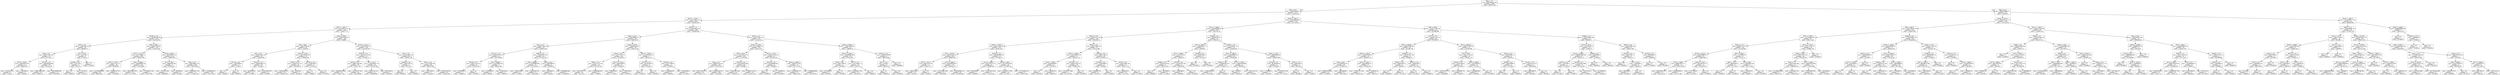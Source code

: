 digraph Tree {
node [shape=box] ;
0 [label="X[4] <= 7.5\nmse = 6306788585.349\nsamples = 1460\nvalue = 180921.196"] ;
1 [label="X[4] <= 6.5\nmse = 2426928665.05\nsamples = 1231\nvalue = 157832.433"] ;
0 -> 1 [labeldistance=2.5, labelangle=45, headlabel="True"] ;
2 [label="X[16] <= 1378.5\nmse = 1411538921.037\nsamples = 912\nvalue = 140383.976"] ;
1 -> 2 ;
3 [label="X[12] <= 1007.5\nmse = 837746927.031\nsamples = 564\nvalue = 124907.778"] ;
2 -> 3 ;
4 [label="X[226] <= 0.5\nmse = 641983560.06\nsamples = 376\nvalue = 113919.918"] ;
3 -> 4 ;
5 [label="X[37] <= 0.5\nmse = 573823485.316\nsamples = 56\nvalue = 84009.071"] ;
4 -> 5 ;
6 [label="X[4] <= 3.5\nmse = 462971929.148\nsamples = 52\nvalue = 87275.077"] ;
5 -> 6 ;
7 [label="X[13] <= 924.0\nmse = 335819053.254\nsamples = 13\nvalue = 69469.231"] ;
6 -> 7 ;
8 [label="mse = 131824375.0\nsamples = 8\nvalue = 57025.0"] ;
7 -> 8 ;
9 [label="mse = 17997600.0\nsamples = 5\nvalue = 89380.0"] ;
7 -> 9 ;
10 [label="X[273] <= 0.5\nmse = 364445928.999\nsamples = 39\nvalue = 93210.359"] ;
6 -> 10 ;
11 [label="mse = 248812460.938\nsamples = 24\nvalue = 100831.25"] ;
10 -> 11 ;
12 [label="mse = 307855080.996\nsamples = 15\nvalue = 81016.933"] ;
10 -> 12 ;
13 [label="X[2] <= 63.0\nmse = 73537591.5\nsamples = 4\nvalue = 41551.0"] ;
5 -> 13 ;
14 [label="X[299] <= 0.5\nmse = 5351738.0\nsamples = 3\nvalue = 36737.0"] ;
13 -> 14 ;
15 [label="mse = 0.0\nsamples = 1\nvalue = 40000.0"] ;
14 -> 15 ;
16 [label="mse = 42230.25\nsamples = 2\nvalue = 35105.5"] ;
14 -> 16 ;
17 [label="mse = 0.0\nsamples = 1\nvalue = 55993.0"] ;
13 -> 17 ;
18 [label="X[9] <= 369.5\nmse = 469947374.685\nsamples = 320\nvalue = 119154.316"] ;
4 -> 18 ;
19 [label="X[27] <= 227.0\nmse = 415724968.13\nsamples = 164\nvalue = 109902.061"] ;
18 -> 19 ;
20 [label="X[16] <= 1324.5\nmse = 418221111.111\nsamples = 36\nvalue = 95566.667"] ;
19 -> 20 ;
21 [label="mse = 251193388.889\nsamples = 30\nvalue = 89916.667"] ;
20 -> 21 ;
22 [label="mse = 295684722.222\nsamples = 6\nvalue = 123816.667"] ;
20 -> 22 ;
23 [label="X[6] <= 1989.5\nmse = 340969409.785\nsamples = 128\nvalue = 113933.891"] ;
19 -> 23 ;
24 [label="mse = 289470691.814\nsamples = 125\nvalue = 112778.44"] ;
23 -> 24 ;
25 [label="mse = 113298397.556\nsamples = 3\nvalue = 162077.667"] ;
23 -> 25 ;
26 [label="X[13] <= 645.0\nmse = 342346979.735\nsamples = 156\nvalue = 128881.045"] ;
18 -> 26 ;
27 [label="X[11] <= 86.5\nmse = 18648163.265\nsamples = 7\nvalue = 86342.857"] ;
26 -> 27 ;
28 [label="mse = 1555555.556\nsamples = 3\nvalue = 90666.667"] ;
27 -> 28 ;
29 [label="mse = 6930000.0\nsamples = 4\nvalue = 83100.0"] ;
27 -> 29 ;
30 [label="X[4] <= 4.5\nmse = 268550605.162\nsamples = 149\nvalue = 130879.483"] ;
26 -> 30 ;
31 [label="mse = 236694501.134\nsamples = 21\nvalue = 113245.238"] ;
30 -> 31 ;
32 [label="mse = 214388905.49\nsamples = 128\nvalue = 133772.602"] ;
30 -> 32 ;
33 [label="X[6] <= 1958.5\nmse = 504875149.154\nsamples = 188\nvalue = 146883.5"] ;
3 -> 33 ;
34 [label="X[2] <= 68.5\nmse = 382140219.44\nsamples = 50\nvalue = 131856.6"] ;
33 -> 34 ;
35 [label="X[5] <= 4.5\nmse = 422186794.136\nsamples = 18\nvalue = 116404.444"] ;
34 -> 35 ;
36 [label="X[175] <= 0.5\nmse = 156250000.0\nsamples = 2\nvalue = 72500.0"] ;
35 -> 36 ;
37 [label="mse = 0.0\nsamples = 1\nvalue = 85000.0"] ;
36 -> 37 ;
38 [label="mse = 0.0\nsamples = 1\nvalue = 60000.0"] ;
36 -> 38 ;
39 [label="X[251] <= 0.5\nmse = 184360109.375\nsamples = 16\nvalue = 121892.5"] ;
35 -> 39 ;
40 [label="mse = 48288736.0\nsamples = 10\nvalue = 113548.0"] ;
39 -> 40 ;
41 [label="mse = 101676041.667\nsamples = 6\nvalue = 135800.0"] ;
39 -> 41 ;
42 [label="X[14] <= 110.0\nmse = 149758356.934\nsamples = 32\nvalue = 140548.438"] ;
34 -> 42 ;
43 [label="X[287] <= 0.5\nmse = 104545747.222\nsamples = 30\nvalue = 142368.333"] ;
42 -> 43 ;
44 [label="mse = 76303300.383\nsamples = 28\nvalue = 140826.786"] ;
43 -> 44 ;
45 [label="mse = 902500.0\nsamples = 2\nvalue = 163950.0"] ;
43 -> 45 ;
46 [label="X[142] <= 0.5\nmse = 33062500.0\nsamples = 2\nvalue = 113250.0"] ;
42 -> 46 ;
47 [label="mse = 0.0\nsamples = 1\nvalue = 119000.0"] ;
46 -> 47 ;
48 [label="mse = 0.0\nsamples = 1\nvalue = 107500.0"] ;
46 -> 48 ;
49 [label="X[16] <= 1151.0\nmse = 437887038.101\nsamples = 138\nvalue = 152328.029"] ;
33 -> 49 ;
50 [label="X[202] <= 0.5\nmse = 261355273.438\nsamples = 72\nvalue = 142543.75"] ;
49 -> 50 ;
51 [label="X[251] <= 0.5\nmse = 229657245.095\nsamples = 58\nvalue = 139111.207"] ;
50 -> 51 ;
52 [label="mse = 284649234.694\nsamples = 14\nvalue = 126107.143"] ;
51 -> 52 ;
53 [label="mse = 141233237.345\nsamples = 44\nvalue = 143248.864"] ;
51 -> 53 ;
54 [label="X[1] <= 87.5\nmse = 141639438.776\nsamples = 14\nvalue = 156764.286"] ;
50 -> 54 ;
55 [label="mse = 80622222.222\nsamples = 12\nvalue = 160066.667"] ;
54 -> 55 ;
56 [label="mse = 49702500.0\nsamples = 2\nvalue = 136950.0"] ;
54 -> 56 ;
57 [label="X[5] <= 4.5\nmse = 412102981.258\nsamples = 66\nvalue = 163001.788"] ;
49 -> 57 ;
58 [label="X[109] <= 0.5\nmse = 26827220.25\nsamples = 2\nvalue = 103779.5"] ;
57 -> 58 ;
59 [label="mse = 0.0\nsamples = 1\nvalue = 98600.0"] ;
58 -> 59 ;
60 [label="mse = 0.0\nsamples = 1\nvalue = 108959.0"] ;
58 -> 60 ;
61 [label="X[23] <= 4.5\nmse = 311115290.594\nsamples = 64\nvalue = 164852.484"] ;
57 -> 61 ;
62 [label="mse = 178222500.0\nsamples = 2\nvalue = 221650.0"] ;
61 -> 62 ;
63 [label="mse = 207982124.632\nsamples = 62\nvalue = 163020.306"] ;
61 -> 63 ;
64 [label="X[26] <= 1.5\nmse = 1324189529.34\nsamples = 348\nvalue = 165466.089"] ;
2 -> 64 ;
65 [label="X[9] <= 142.5\nmse = 865288483.417\nsamples = 101\nvalue = 140816.297"] ;
64 -> 65 ;
66 [label="X[5] <= 4.5\nmse = 466675166.29\nsamples = 55\nvalue = 126004.764"] ;
65 -> 66 ;
67 [label="X[112] <= 0.5\nmse = 292051597.633\nsamples = 13\nvalue = 107338.462"] ;
66 -> 67 ;
68 [label="X[220] <= 0.5\nmse = 108722222.222\nsamples = 6\nvalue = 121833.333"] ;
67 -> 68 ;
69 [label="mse = 42300000.0\nsamples = 5\nvalue = 118000.0"] ;
68 -> 69 ;
70 [label="mse = 0.0\nsamples = 1\nvalue = 141000.0"] ;
68 -> 70 ;
71 [label="X[3] <= 8605.5\nmse = 114744081.633\nsamples = 7\nvalue = 94914.286"] ;
67 -> 71 ;
72 [label="mse = 43760000.0\nsamples = 5\nvalue = 89300.0"] ;
71 -> 72 ;
73 [label="mse = 16402500.0\nsamples = 2\nvalue = 108950.0"] ;
71 -> 73 ;
74 [label="X[90] <= 0.5\nmse = 379496267.293\nsamples = 42\nvalue = 131782.429"] ;
66 -> 74 ;
75 [label="X[3] <= 6060.0\nmse = 314762990.894\nsamples = 37\nvalue = 135158.432"] ;
74 -> 75 ;
76 [label="mse = 104812500.0\nsamples = 6\nvalue = 112650.0"] ;
75 -> 76 ;
77 [label="mse = 238362403.507\nsamples = 31\nvalue = 139514.903"] ;
75 -> 77 ;
78 [label="X[35] <= 4.5\nmse = 150060000.0\nsamples = 5\nvalue = 106800.0"] ;
74 -> 78 ;
79 [label="mse = 16000000.0\nsamples = 2\nvalue = 93500.0"] ;
78 -> 79 ;
80 [label="mse = 42888888.889\nsamples = 3\nvalue = 115666.667"] ;
78 -> 80 ;
81 [label="X[14] <= 873.0\nmse = 765963030.019\nsamples = 46\nvalue = 158525.739"] ;
65 -> 81 ;
82 [label="X[35] <= 10.5\nmse = 347778712.51\nsamples = 39\nvalue = 151238.051"] ;
81 -> 82 ;
83 [label="X[63] <= 0.5\nmse = 214151714.534\nsamples = 35\nvalue = 147379.543"] ;
82 -> 83 ;
84 [label="mse = 143510107.75\nsamples = 32\nvalue = 145174.5"] ;
83 -> 84 ;
85 [label="mse = 362586666.667\nsamples = 3\nvalue = 170900.0"] ;
83 -> 85 ;
86 [label="X[13] <= 1515.5\nmse = 246875000.0\nsamples = 4\nvalue = 185000.0"] ;
82 -> 86 ;
87 [label="mse = 39062500.0\nsamples = 2\nvalue = 171250.0"] ;
86 -> 87 ;
88 [label="mse = 76562500.0\nsamples = 2\nvalue = 198750.0"] ;
86 -> 88 ;
89 [label="X[25] <= 1955.0\nmse = 1151356326.531\nsamples = 7\nvalue = 199128.571"] ;
81 -> 89 ;
90 [label="X[147] <= 0.5\nmse = 297562500.0\nsamples = 2\nvalue = 242250.0"] ;
89 -> 90 ;
91 [label="mse = 0.0\nsamples = 1\nvalue = 225000.0"] ;
90 -> 91 ;
92 [label="mse = 0.0\nsamples = 1\nvalue = 259500.0"] ;
90 -> 92 ;
93 [label="X[236] <= 0.5\nmse = 451577600.0\nsamples = 5\nvalue = 181880.0"] ;
89 -> 93 ;
94 [label="mse = 10166666.667\nsamples = 3\nvalue = 198000.0"] ;
93 -> 94 ;
95 [label="mse = 139240000.0\nsamples = 2\nvalue = 157700.0"] ;
93 -> 95 ;
96 [label="X[22] <= 1.5\nmse = 1161784787.332\nsamples = 247\nvalue = 175545.559"] ;
64 -> 96 ;
97 [label="X[16] <= 2140.0\nmse = 971185644.742\nsamples = 214\nvalue = 181321.257"] ;
96 -> 97 ;
98 [label="X[9] <= 623.5\nmse = 741310615.255\nsamples = 197\nvalue = 177793.802"] ;
97 -> 98 ;
99 [label="X[4] <= 5.5\nmse = 486447310.457\nsamples = 132\nvalue = 170276.356"] ;
98 -> 99 ;
100 [label="mse = 491011433.531\nsamples = 28\nvalue = 154477.571"] ;
99 -> 100 ;
101 [label="mse = 399925655.071\nsamples = 104\nvalue = 174529.875"] ;
99 -> 101 ;
102 [label="X[235] <= 0.5\nmse = 911059553.846\nsamples = 65\nvalue = 193060.0"] ;
98 -> 102 ;
103 [label="mse = 716619357.639\nsamples = 36\nvalue = 178454.167"] ;
102 -> 103 ;
104 [label="mse = 558862770.511\nsamples = 29\nvalue = 211191.379"] ;
102 -> 104 ;
105 [label="X[11] <= 176.5\nmse = 1819912520.415\nsamples = 17\nvalue = 222198.235"] ;
97 -> 105 ;
106 [label="X[222] <= 0.5\nmse = 267946666.667\nsamples = 3\nvalue = 149800.0"] ;
105 -> 106 ;
107 [label="mse = 0.0\nsamples = 1\nvalue = 129000.0"] ;
106 -> 107 ;
108 [label="mse = 77440000.0\nsamples = 2\nvalue = 160200.0"] ;
106 -> 108 ;
109 [label="X[25] <= 1985.0\nmse = 788615773.98\nsamples = 14\nvalue = 237712.143"] ;
105 -> 109 ;
110 [label="mse = 313829661.157\nsamples = 11\nvalue = 249815.455"] ;
109 -> 110 ;
111 [label="mse = 22888888.889\nsamples = 3\nvalue = 193333.333"] ;
109 -> 111 ;
112 [label="X[16] <= 2464.5\nmse = 778623594.393\nsamples = 33\nvalue = 138091.03"] ;
96 -> 112 ;
113 [label="X[25] <= 1945.5\nmse = 474009662.689\nsamples = 30\nvalue = 132212.667"] ;
112 -> 113 ;
114 [label="X[24] <= 0.5\nmse = 290177600.0\nsamples = 5\nvalue = 102380.0"] ;
113 -> 114 ;
115 [label="mse = 52250000.0\nsamples = 4\nvalue = 94500.0"] ;
114 -> 115 ;
116 [label="mse = 0.0\nsamples = 1\nvalue = 133900.0"] ;
114 -> 116 ;
117 [label="X[17] <= 1.5\nmse = 297178955.12\nsamples = 25\nvalue = 138179.2"] ;
113 -> 117 ;
118 [label="mse = 201830851.139\nsamples = 24\nvalue = 136103.333"] ;
117 -> 118 ;
119 [label="mse = 0.0\nsamples = 1\nvalue = 188000.0"] ;
117 -> 119 ;
120 [label="X[167] <= 0.5\nmse = 23695416.889\nsamples = 3\nvalue = 196874.667"] ;
112 -> 120 ;
121 [label="X[5] <= 4.0\nmse = 97344.0\nsamples = 2\nvalue = 200312.0"] ;
120 -> 121 ;
122 [label="mse = 0.0\nsamples = 1\nvalue = 200624.0"] ;
121 -> 122 ;
123 [label="mse = 0.0\nsamples = 1\nvalue = 200000.0"] ;
121 -> 123 ;
124 [label="mse = 0.0\nsamples = 1\nvalue = 190000.0"] ;
120 -> 124 ;
125 [label="X[16] <= 1941.0\nmse = 1971049955.987\nsamples = 319\nvalue = 207716.423"] ;
1 -> 125 ;
126 [label="X[12] <= 1469.0\nmse = 1243894899.002\nsamples = 239\nvalue = 194238.745"] ;
125 -> 126 ;
127 [label="X[255] <= 0.5\nmse = 831451877.329\nsamples = 198\nvalue = 185459.611"] ;
126 -> 127 ;
128 [label="X[16] <= 1730.5\nmse = 661730033.942\nsamples = 161\nvalue = 192427.957"] ;
127 -> 128 ;
129 [label="X[7] <= 1978.5\nmse = 583393140.315\nsamples = 126\nvalue = 186893.952"] ;
128 -> 129 ;
130 [label="X[27] <= 537.0\nmse = 665551074.38\nsamples = 11\nvalue = 154072.727"] ;
129 -> 130 ;
131 [label="mse = 168614100.0\nsamples = 10\nvalue = 161230.0"] ;
130 -> 131 ;
132 [label="mse = 0.0\nsamples = 1\nvalue = 82500.0"] ;
130 -> 132 ;
133 [label="X[27] <= 408.0\nmse = 462638926.947\nsamples = 115\nvalue = 190033.374"] ;
129 -> 133 ;
134 [label="mse = 207323467.036\nsamples = 23\nvalue = 169339.087"] ;
133 -> 134 ;
135 [label="mse = 392638569.225\nsamples = 92\nvalue = 195206.946"] ;
133 -> 135 ;
136 [label="X[187] <= 0.5\nmse = 436589508.691\nsamples = 35\nvalue = 212350.371"] ;
128 -> 136 ;
137 [label="X[11] <= 490.0\nmse = 450222222.222\nsamples = 6\nvalue = 188966.667"] ;
136 -> 137 ;
138 [label="mse = 85020000.0\nsamples = 3\nvalue = 206600.0"] ;
137 -> 138 ;
139 [label="mse = 193555555.556\nsamples = 3\nvalue = 171333.333"] ;
137 -> 139 ;
140 [label="X[27] <= 595.5\nmse = 297232079.063\nsamples = 29\nvalue = 217188.379"] ;
136 -> 140 ;
141 [label="mse = 283390117.188\nsamples = 20\nvalue = 211743.75"] ;
140 -> 141 ;
142 [label="mse = 115726398.914\nsamples = 9\nvalue = 229287.556"] ;
140 -> 142 ;
143 [label="X[41] <= 0.5\nmse = 439272380.529\nsamples = 37\nvalue = 155137.892"] ;
127 -> 143 ;
144 [label="X[25] <= 1926.5\nmse = 353794599.728\nsamples = 21\nvalue = 164347.714"] ;
143 -> 144 ;
145 [label="X[11] <= 569.0\nmse = 44181666.667\nsamples = 3\nvalue = 191350.0"] ;
144 -> 145 ;
146 [label="mse = 0.0\nsamples = 1\nvalue = 200100.0"] ;
145 -> 146 ;
147 [label="mse = 8850625.0\nsamples = 2\nvalue = 186975.0"] ;
145 -> 147 ;
148 [label="X[233] <= 0.5\nmse = 263622754.222\nsamples = 18\nvalue = 159847.333"] ;
144 -> 148 ;
149 [label="mse = 152148177.384\nsamples = 17\nvalue = 157191.294"] ;
148 -> 149 ;
150 [label="mse = 0.0\nsamples = 1\nvalue = 205000.0"] ;
148 -> 150 ;
151 [label="X[205] <= 0.5\nmse = 294017500.0\nsamples = 16\nvalue = 143050.0"] ;
143 -> 151 ;
152 [label="X[146] <= 0.5\nmse = 134240000.0\nsamples = 5\nvalue = 162900.0"] ;
151 -> 152 ;
153 [label="mse = 44046875.0\nsamples = 4\nvalue = 167875.0"] ;
152 -> 153 ;
154 [label="mse = 0.0\nsamples = 1\nvalue = 143000.0"] ;
152 -> 154 ;
155 [label="X[35] <= 9.5\nmse = 106132892.562\nsamples = 11\nvalue = 134027.273"] ;
151 -> 155 ;
156 [label="mse = 58694100.0\nsamples = 10\nvalue = 131730.0"] ;
155 -> 156 ;
157 [label="mse = 0.0\nsamples = 1\nvalue = 157000.0"] ;
155 -> 157 ;
158 [label="X[146] <= 0.5\nmse = 1065997847.81\nsamples = 41\nvalue = 236635.537"] ;
126 -> 158 ;
159 [label="X[11] <= 885.0\nmse = 1180446135.75\nsamples = 8\nvalue = 282046.5"] ;
158 -> 159 ;
160 [label="X[7] <= 1999.5\nmse = 417912720.0\nsamples = 6\nvalue = 298812.0"] ;
159 -> 160 ;
161 [label="X[284] <= 0.5\nmse = 33555555.556\nsamples = 3\nvalue = 281333.333"] ;
160 -> 161 ;
162 [label="mse = 0.0\nsamples = 1\nvalue = 289000.0"] ;
161 -> 162 ;
163 [label="mse = 6250000.0\nsamples = 2\nvalue = 277500.0"] ;
161 -> 163 ;
164 [label="X[176] <= 0.5\nmse = 191262307.556\nsamples = 3\nvalue = 316290.667"] ;
160 -> 164 ;
165 [label="mse = 24364096.0\nsamples = 2\nvalue = 306936.0"] ;
164 -> 165 ;
166 [label="mse = 0.0\nsamples = 1\nvalue = 335000.0"] ;
164 -> 166 ;
167 [label="X[168] <= 0.5\nmse = 95062500.0\nsamples = 2\nvalue = 231750.0"] ;
159 -> 167 ;
168 [label="mse = 0.0\nsamples = 1\nvalue = 241500.0"] ;
167 -> 168 ;
169 [label="mse = 0.0\nsamples = 1\nvalue = 222000.0"] ;
167 -> 169 ;
170 [label="X[168] <= 0.5\nmse = 417144418.755\nsamples = 33\nvalue = 225626.818"] ;
158 -> 170 ;
171 [label="X[12] <= 1660.0\nmse = 314850408.025\nsamples = 26\nvalue = 220564.885"] ;
170 -> 171 ;
172 [label="X[302] <= 0.5\nmse = 192840563.017\nsamples = 22\nvalue = 216247.727"] ;
171 -> 172 ;
173 [label="mse = 110842834.467\nsamples = 21\nvalue = 214211.905"] ;
172 -> 173 ;
174 [label="mse = 0.0\nsamples = 1\nvalue = 259000.0"] ;
172 -> 174 ;
175 [label="X[11] <= 1235.5\nmse = 319601506.688\nsamples = 4\nvalue = 244309.25"] ;
171 -> 175 ;
176 [label="mse = 40000.0\nsamples = 2\nvalue = 260200.0"] ;
175 -> 176 ;
177 [label="mse = 134131142.25\nsamples = 2\nvalue = 228418.5"] ;
175 -> 177 ;
178 [label="X[28] <= 141.5\nmse = 348426640.49\nsamples = 7\nvalue = 244428.286"] ;
170 -> 178 ;
179 [label="X[121] <= 0.5\nmse = 90706336.64\nsamples = 5\nvalue = 234299.6"] ;
178 -> 179 ;
180 [label="mse = 17338896.0\nsamples = 2\nvalue = 244164.0"] ;
179 -> 180 ;
181 [label="mse = 31499755.556\nsamples = 3\nvalue = 227723.333"] ;
179 -> 181 ;
182 [label="X[35] <= 7.0\nmse = 95062500.0\nsamples = 2\nvalue = 269750.0"] ;
178 -> 182 ;
183 [label="mse = 0.0\nsamples = 1\nvalue = 260000.0"] ;
182 -> 183 ;
184 [label="mse = 0.0\nsamples = 1\nvalue = 279500.0"] ;
182 -> 184 ;
185 [label="X[9] <= 938.5\nmse = 1979517700.562\nsamples = 80\nvalue = 247980.988"] ;
125 -> 185 ;
186 [label="X[173] <= 0.5\nmse = 1345307730.771\nsamples = 64\nvalue = 237566.297"] ;
185 -> 186 ;
187 [label="X[3] <= 15626.5\nmse = 940033106.669\nsamples = 42\nvalue = 251186.738"] ;
186 -> 187 ;
188 [label="X[16] <= 2293.0\nmse = 729364224.981\nsamples = 38\nvalue = 246042.579"] ;
187 -> 188 ;
189 [label="X[2] <= 83.5\nmse = 472663506.787\nsamples = 29\nvalue = 237082.379"] ;
188 -> 189 ;
190 [label="mse = 239092679.048\nsamples = 20\nvalue = 227589.95"] ;
189 -> 190 ;
191 [label="mse = 346504800.0\nsamples = 9\nvalue = 258176.667"] ;
189 -> 191 ;
192 [label="X[12] <= 1321.5\nmse = 464236099.111\nsamples = 9\nvalue = 274914.333"] ;
188 -> 192 ;
193 [label="mse = 170047217.265\nsamples = 7\nvalue = 265354.143"] ;
192 -> 193 ;
194 [label="mse = 54390625.0\nsamples = 2\nvalue = 308375.0"] ;
192 -> 194 ;
195 [label="X[166] <= 0.5\nmse = 301765742.188\nsamples = 4\nvalue = 300056.25"] ;
187 -> 195 ;
196 [label="X[162] <= 0.5\nmse = 92881406.25\nsamples = 2\nvalue = 284362.5"] ;
195 -> 196 ;
197 [label="mse = 0.0\nsamples = 1\nvalue = 294000.0"] ;
196 -> 197 ;
198 [label="mse = 0.0\nsamples = 1\nvalue = 274725.0"] ;
196 -> 198 ;
199 [label="X[181] <= 0.5\nmse = 18062500.0\nsamples = 2\nvalue = 315750.0"] ;
195 -> 199 ;
200 [label="mse = 0.0\nsamples = 1\nvalue = 311500.0"] ;
199 -> 200 ;
201 [label="mse = 0.0\nsamples = 1\nvalue = 320000.0"] ;
199 -> 201 ;
202 [label="X[3] <= 16261.0\nmse = 1088707768.595\nsamples = 22\nvalue = 211563.636"] ;
186 -> 202 ;
203 [label="X[1] <= 65.0\nmse = 395123724.49\nsamples = 14\nvalue = 195035.714"] ;
202 -> 203 ;
204 [label="X[235] <= 0.5\nmse = 220422500.0\nsamples = 10\nvalue = 203550.0"] ;
203 -> 204 ;
205 [label="mse = 103222222.222\nsamples = 6\nvalue = 194666.667"] ;
204 -> 205 ;
206 [label="mse = 100296875.0\nsamples = 4\nvalue = 216875.0"] ;
204 -> 206 ;
207 [label="X[14] <= 988.0\nmse = 197562500.0\nsamples = 4\nvalue = 173750.0"] ;
203 -> 207 ;
208 [label="mse = 23166666.667\nsamples = 3\nvalue = 166000.0"] ;
207 -> 208 ;
209 [label="mse = 0.0\nsamples = 1\nvalue = 197000.0"] ;
207 -> 209 ;
210 [label="X[23] <= 8.0\nmse = 987838593.75\nsamples = 8\nvalue = 240487.5"] ;
202 -> 210 ;
211 [label="X[196] <= 0.5\nmse = 306250000.0\nsamples = 2\nvalue = 197500.0"] ;
210 -> 211 ;
212 [label="mse = 0.0\nsamples = 1\nvalue = 215000.0"] ;
211 -> 212 ;
213 [label="mse = 0.0\nsamples = 1\nvalue = 180000.0"] ;
211 -> 213 ;
214 [label="X[115] <= 0.5\nmse = 393734722.222\nsamples = 6\nvalue = 254816.667"] ;
210 -> 214 ;
215 [label="mse = 84953600.0\nsamples = 5\nvalue = 246780.0"] ;
214 -> 215 ;
216 [label="mse = 0.0\nsamples = 1\nvalue = 295000.0"] ;
214 -> 216 ;
217 [label="X[198] <= 0.5\nmse = 2347041963.438\nsamples = 16\nvalue = 289639.75"] ;
185 -> 217 ;
218 [label="X[11] <= 311.5\nmse = 2077959161.0\nsamples = 10\nvalue = 313827.0"] ;
217 -> 218 ;
219 [label="X[13] <= 1209.0\nmse = 1386893348.438\nsamples = 8\nvalue = 329283.75"] ;
218 -> 219 ;
220 [label="X[167] <= 0.5\nmse = 1822500.0\nsamples = 2\nvalue = 275650.0"] ;
219 -> 220 ;
221 [label="mse = 0.0\nsamples = 1\nvalue = 277000.0"] ;
220 -> 221 ;
222 [label="mse = 0.0\nsamples = 1\nvalue = 274300.0"] ;
220 -> 222 ;
223 [label="X[235] <= 0.5\nmse = 570104013.889\nsamples = 6\nvalue = 347161.667"] ;
219 -> 223 ;
224 [label="mse = 20115225.0\nsamples = 2\nvalue = 379485.0"] ;
223 -> 224 ;
225 [label="mse = 61500000.0\nsamples = 4\nvalue = 331000.0"] ;
223 -> 225 ;
226 [label="X[180] <= 0.5\nmse = 64000000.0\nsamples = 2\nvalue = 252000.0"] ;
218 -> 226 ;
227 [label="mse = 0.0\nsamples = 1\nvalue = 260000.0"] ;
226 -> 227 ;
228 [label="mse = 0.0\nsamples = 1\nvalue = 244000.0"] ;
226 -> 228 ;
229 [label="X[61] <= 0.5\nmse = 195410800.556\nsamples = 6\nvalue = 249327.667"] ;
217 -> 229 ;
230 [label="X[193] <= 0.5\nmse = 58823736.75\nsamples = 4\nvalue = 240671.5"] ;
229 -> 230 ;
231 [label="mse = 0.0\nsamples = 1\nvalue = 229000.0"] ;
230 -> 231 ;
232 [label="X[1] <= 55.0\nmse = 17887688.0\nsamples = 3\nvalue = 244562.0"] ;
230 -> 232 ;
233 [label="mse = 4652649.0\nsamples = 2\nvalue = 241843.0"] ;
232 -> 233 ;
234 [label="mse = 0.0\nsamples = 1\nvalue = 250000.0"] ;
232 -> 234 ;
235 [label="X[259] <= 0.5\nmse = 19009600.0\nsamples = 2\nvalue = 266640.0"] ;
229 -> 235 ;
236 [label="mse = 0.0\nsamples = 1\nvalue = 271000.0"] ;
235 -> 236 ;
237 [label="mse = 0.0\nsamples = 1\nvalue = 262280.0"] ;
235 -> 237 ;
238 [label="X[4] <= 8.5\nmse = 8893038849.977\nsamples = 229\nvalue = 305035.9"] ;
0 -> 238 [labeldistance=2.5, labelangle=-45, headlabel="False"] ;
239 [label="X[16] <= 1971.5\nmse = 4058765722.773\nsamples = 168\nvalue = 274735.536"] ;
238 -> 239 ;
240 [label="X[9] <= 940.5\nmse = 2332108528.579\nsamples = 103\nvalue = 249392.466"] ;
239 -> 240 ;
241 [label="X[27] <= 678.0\nmse = 1327343805.961\nsamples = 67\nvalue = 230072.642"] ;
240 -> 241 ;
242 [label="X[35] <= 11.5\nmse = 840987737.976\nsamples = 38\nvalue = 211136.605"] ;
241 -> 242 ;
243 [label="X[13] <= 1412.0\nmse = 654509496.007\nsamples = 33\nvalue = 204980.485"] ;
242 -> 243 ;
244 [label="X[27] <= 499.0\nmse = 488625970.777\nsamples = 22\nvalue = 194311.636"] ;
243 -> 244 ;
245 [label="mse = 368263822.222\nsamples = 15\nvalue = 185253.333"] ;
244 -> 245 ;
246 [label="mse = 193944008.49\nsamples = 7\nvalue = 213722.286"] ;
244 -> 246 ;
247 [label="X[32] <= 178.0\nmse = 303330578.512\nsamples = 11\nvalue = 226318.182"] ;
243 -> 247 ;
248 [label="mse = 123772500.0\nsamples = 10\nvalue = 221950.0"] ;
247 -> 248 ;
249 [label="mse = 0.0\nsamples = 1\nvalue = 270000.0"] ;
247 -> 249 ;
250 [label="X[6] <= 2002.5\nmse = 170789556.0\nsamples = 5\nvalue = 251767.0"] ;
242 -> 250 ;
251 [label="X[9] <= 727.0\nmse = 60062500.0\nsamples = 2\nvalue = 237750.0"] ;
250 -> 251 ;
252 [label="mse = 0.0\nsamples = 1\nvalue = 230000.0"] ;
251 -> 252 ;
253 [label="mse = 0.0\nsamples = 1\nvalue = 245500.0"] ;
251 -> 253 ;
254 [label="X[1] <= 90.0\nmse = 26300605.556\nsamples = 3\nvalue = 261111.667"] ;
250 -> 254 ;
255 [label="mse = 1519056.25\nsamples = 2\nvalue = 264667.5"] ;
254 -> 255 ;
256 [label="mse = 0.0\nsamples = 1\nvalue = 254000.0"] ;
254 -> 256 ;
257 [label="X[13] <= 1791.0\nmse = 879111116.787\nsamples = 29\nvalue = 254885.379"] ;
241 -> 257 ;
258 [label="X[28] <= 164.0\nmse = 479974272.745\nsamples = 28\nvalue = 258738.429"] ;
257 -> 258 ;
259 [label="X[35] <= 5.5\nmse = 285515419.308\nsamples = 17\nvalue = 248956.529"] ;
258 -> 259 ;
260 [label="mse = 271349816.806\nsamples = 6\nvalue = 264567.167"] ;
259 -> 260 ;
261 [label="mse = 87815801.322\nsamples = 11\nvalue = 240441.636"] ;
259 -> 261 ;
262 [label="X[27] <= 865.0\nmse = 404085704.446\nsamples = 11\nvalue = 273855.909"] ;
258 -> 262 ;
263 [label="mse = 228145682.583\nsamples = 6\nvalue = 287902.5"] ;
262 -> 263 ;
264 [label="mse = 94324000.0\nsamples = 5\nvalue = 257000.0"] ;
262 -> 264 ;
265 [label="mse = 0.0\nsamples = 1\nvalue = 147000.0"] ;
257 -> 265 ;
266 [label="X[304] <= 0.5\nmse = 2214558805.323\nsamples = 36\nvalue = 285348.806"] ;
240 -> 266 ;
267 [label="X[16] <= 1439.0\nmse = 982439039.781\nsamples = 27\nvalue = 268014.815"] ;
266 -> 267 ;
268 [label="X[107] <= 0.5\nmse = 186166666.667\nsamples = 3\nvalue = 201500.0"] ;
267 -> 268 ;
269 [label="X[11] <= 196.0\nmse = 22562500.0\nsamples = 2\nvalue = 192250.0"] ;
268 -> 269 ;
270 [label="mse = 0.0\nsamples = 1\nvalue = 187500.0"] ;
269 -> 270 ;
271 [label="mse = 0.0\nsamples = 1\nvalue = 197000.0"] ;
269 -> 271 ;
272 [label="mse = 0.0\nsamples = 1\nvalue = 220000.0"] ;
268 -> 272 ;
273 [label="X[12] <= 1655.0\nmse = 459817065.972\nsamples = 24\nvalue = 276329.167"] ;
267 -> 273 ;
274 [label="X[303] <= 0.5\nmse = 218593112.245\nsamples = 14\nvalue = 265321.429"] ;
273 -> 274 ;
275 [label="mse = 0.0\nsamples = 1\nvalue = 235000.0"] ;
274 -> 275 ;
276 [label="mse = 159245562.13\nsamples = 13\nvalue = 267653.846"] ;
274 -> 276 ;
277 [label="X[11] <= 560.0\nmse = 390398400.0\nsamples = 10\nvalue = 291740.0"] ;
273 -> 277 ;
278 [label="mse = 78760000.0\nsamples = 5\nvalue = 309300.0"] ;
277 -> 278 ;
279 [label="mse = 85329600.0\nsamples = 5\nvalue = 274180.0"] ;
277 -> 279 ;
280 [label="X[28] <= 171.0\nmse = 2305311281.951\nsamples = 9\nvalue = 337350.778"] ;
266 -> 280 ;
281 [label="X[198] <= 0.5\nmse = 845963604.16\nsamples = 5\nvalue = 373903.8"] ;
280 -> 281 ;
282 [label="X[3] <= 13167.5\nmse = 80818613.188\nsamples = 4\nvalue = 387879.75"] ;
281 -> 282 ;
283 [label="mse = 1286708.667\nsamples = 3\nvalue = 393039.0"] ;
282 -> 283 ;
284 [label="mse = 0.0\nsamples = 1\nvalue = 372402.0"] ;
282 -> 284 ;
285 [label="mse = 0.0\nsamples = 1\nvalue = 318000.0"] ;
281 -> 285 ;
286 [label="X[162] <= 0.5\nmse = 371648722.25\nsamples = 4\nvalue = 291659.5"] ;
280 -> 286 ;
287 [label="mse = 0.0\nsamples = 1\nvalue = 319000.0"] ;
286 -> 287 ;
288 [label="X[13] <= 1606.5\nmse = 163308100.667\nsamples = 3\nvalue = 282546.0"] ;
286 -> 288 ;
289 [label="mse = 0.0\nsamples = 1\nvalue = 264561.0"] ;
288 -> 289 ;
290 [label="mse = 2366982.25\nsamples = 2\nvalue = 291538.5"] ;
288 -> 290 ;
291 [label="X[13] <= 1383.5\nmse = 4164353743.939\nsamples = 65\nvalue = 314894.554"] ;
239 -> 291 ;
292 [label="X[26] <= 2.5\nmse = 2182202500.244\nsamples = 33\nvalue = 281147.242"] ;
291 -> 292 ;
293 [label="X[46] <= 0.5\nmse = 1644188042.693\nsamples = 15\nvalue = 249211.8"] ;
292 -> 293 ;
294 [label="mse = 0.0\nsamples = 1\nvalue = 122000.0"] ;
293 -> 294 ;
295 [label="X[3] <= 9307.5\nmse = 523147235.087\nsamples = 14\nvalue = 258298.357"] ;
293 -> 295 ;
296 [label="X[27] <= 868.0\nmse = 49872428.667\nsamples = 3\nvalue = 296759.0"] ;
295 -> 296 ;
297 [label="mse = 3380082.25\nsamples = 2\nvalue = 301638.5"] ;
296 -> 297 ;
298 [label="mse = 0.0\nsamples = 1\nvalue = 287000.0"] ;
296 -> 298 ;
299 [label="X[23] <= 8.5\nmse = 138773553.719\nsamples = 11\nvalue = 247809.091"] ;
295 -> 299 ;
300 [label="mse = 64555555.556\nsamples = 6\nvalue = 239166.667"] ;
299 -> 300 ;
301 [label="mse = 30649600.0\nsamples = 5\nvalue = 258180.0"] ;
299 -> 301 ;
302 [label="X[29] <= 99.0\nmse = 1072409366.099\nsamples = 18\nvalue = 307760.111"] ;
292 -> 302 ;
303 [label="X[59] <= 0.5\nmse = 648730513.21\nsamples = 10\nvalue = 287971.3"] ;
302 -> 303 ;
304 [label="X[9] <= 797.0\nmse = 336049946.609\nsamples = 8\nvalue = 297714.125"] ;
303 -> 304 ;
305 [label="mse = 107566384.583\nsamples = 6\nvalue = 289285.5"] ;
304 -> 305 ;
306 [label="mse = 169000000.0\nsamples = 2\nvalue = 323000.0"] ;
304 -> 306 ;
307 [label="X[36] <= 2007.5\nmse = 1000000.0\nsamples = 2\nvalue = 249000.0"] ;
303 -> 307 ;
308 [label="mse = 0.0\nsamples = 1\nvalue = 248000.0"] ;
307 -> 308 ;
309 [label="mse = 0.0\nsamples = 1\nvalue = 250000.0"] ;
307 -> 309 ;
310 [label="X[27] <= 661.0\nmse = 500641242.609\nsamples = 8\nvalue = 332496.125"] ;
302 -> 310 ;
311 [label="mse = 0.0\nsamples = 1\nvalue = 285000.0"] ;
310 -> 311 ;
312 [label="X[23] <= 9.5\nmse = 203854172.775\nsamples = 7\nvalue = 339281.286"] ;
310 -> 312 ;
313 [label="mse = 83754400.0\nsamples = 5\nvalue = 331810.0"] ;
312 -> 313 ;
314 [label="mse = 15677640.25\nsamples = 2\nvalue = 357959.5"] ;
312 -> 314 ;
315 [label="X[2] <= 62.5\nmse = 3822802872.687\nsamples = 32\nvalue = 349696.469"] ;
291 -> 315 ;
316 [label="X[16] <= 3258.5\nmse = 3048687500.0\nsamples = 4\nvalue = 443250.0"] ;
315 -> 316 ;
317 [label="X[123] <= 0.5\nmse = 74888888.889\nsamples = 3\nvalue = 411666.667"] ;
316 -> 317 ;
318 [label="mse = 0.0\nsamples = 1\nvalue = 423000.0"] ;
317 -> 318 ;
319 [label="X[12] <= 1831.0\nmse = 16000000.0\nsamples = 2\nvalue = 406000.0"] ;
317 -> 319 ;
320 [label="mse = 0.0\nsamples = 1\nvalue = 402000.0"] ;
319 -> 320 ;
321 [label="mse = 0.0\nsamples = 1\nvalue = 410000.0"] ;
319 -> 321 ;
322 [label="mse = 0.0\nsamples = 1\nvalue = 538000.0"] ;
316 -> 322 ;
323 [label="X[2] <= 106.0\nmse = 2504449850.932\nsamples = 28\nvalue = 336331.679"] ;
315 -> 323 ;
324 [label="X[19] <= 2.5\nmse = 1975724279.61\nsamples = 25\nvalue = 327171.48"] ;
323 -> 324 ;
325 [label="X[11] <= 583.5\nmse = 1086329732.054\nsamples = 21\nvalue = 314448.429"] ;
324 -> 325 ;
326 [label="mse = 540913619.0\nsamples = 12\nvalue = 330177.0"] ;
325 -> 326 ;
327 [label="mse = 1043899787.556\nsamples = 9\nvalue = 293477.0"] ;
325 -> 327 ;
328 [label="X[17] <= 0.5\nmse = 1333488168.75\nsamples = 4\nvalue = 393967.5"] ;
324 -> 328 ;
329 [label="mse = 420250000.0\nsamples = 2\nvalue = 360500.0"] ;
328 -> 329 ;
330 [label="mse = 6579225.0\nsamples = 2\nvalue = 427435.0"] ;
328 -> 330 ;
331 [label="X[244] <= 0.5\nmse = 384222222.222\nsamples = 3\nvalue = 412666.667"] ;
323 -> 331 ;
332 [label="X[20] <= 0.5\nmse = 16000000.0\nsamples = 2\nvalue = 399000.0"] ;
331 -> 332 ;
333 [label="mse = 0.0\nsamples = 1\nvalue = 395000.0"] ;
332 -> 333 ;
334 [label="mse = 0.0\nsamples = 1\nvalue = 403000.0"] ;
332 -> 334 ;
335 [label="mse = 0.0\nsamples = 1\nvalue = 440000.0"] ;
331 -> 335 ;
336 [label="X[14] <= 1667.0\nmse = 12714598711.223\nsamples = 61\nvalue = 388486.082"] ;
238 -> 336 ;
337 [label="X[26] <= 2.5\nmse = 7626596083.192\nsamples = 58\nvalue = 371942.259"] ;
336 -> 337 ;
338 [label="X[2] <= 115.0\nmse = 2596171104.01\nsamples = 10\nvalue = 282349.3"] ;
337 -> 338 ;
339 [label="X[16] <= 1696.5\nmse = 710149345.484\nsamples = 8\nvalue = 303061.625"] ;
338 -> 339 ;
340 [label="X[35] <= 9.5\nmse = 609787892.0\nsamples = 4\nvalue = 283158.0"] ;
339 -> 340 ;
341 [label="X[17] <= 0.5\nmse = 34938094.222\nsamples = 3\nvalue = 269210.667"] ;
340 -> 341 ;
342 [label="mse = 872356.0\nsamples = 2\nvalue = 265066.0"] ;
341 -> 342 ;
343 [label="mse = 0.0\nsamples = 1\nvalue = 277500.0"] ;
341 -> 343 ;
344 [label="mse = 0.0\nsamples = 1\nvalue = 325000.0"] ;
340 -> 344 ;
345 [label="X[123] <= 0.5\nmse = 18202222.688\nsamples = 4\nvalue = 322965.25"] ;
339 -> 345 ;
346 [label="X[35] <= 4.0\nmse = 3802500.0\nsamples = 2\nvalue = 326950.0"] ;
345 -> 346 ;
347 [label="mse = 0.0\nsamples = 1\nvalue = 328900.0"] ;
346 -> 347 ;
348 [label="mse = 0.0\nsamples = 1\nvalue = 325000.0"] ;
346 -> 348 ;
349 [label="X[35] <= 7.0\nmse = 845480.25\nsamples = 2\nvalue = 318980.5"] ;
345 -> 349 ;
350 [label="mse = 0.0\nsamples = 1\nvalue = 319900.0"] ;
349 -> 350 ;
351 [label="mse = 0.0\nsamples = 1\nvalue = 318061.0"] ;
349 -> 351 ;
352 [label="X[17] <= 1.0\nmse = 1560250000.0\nsamples = 2\nvalue = 199500.0"] ;
338 -> 352 ;
353 [label="mse = 0.0\nsamples = 1\nvalue = 239000.0"] ;
352 -> 353 ;
354 [label="mse = 0.0\nsamples = 1\nvalue = 160000.0"] ;
352 -> 354 ;
355 [label="X[16] <= 2229.0\nmse = 6653941141.373\nsamples = 48\nvalue = 390607.458"] ;
337 -> 355 ;
356 [label="X[13] <= 2019.0\nmse = 1645143472.661\nsamples = 27\nvalue = 355747.926"] ;
355 -> 356 ;
357 [label="X[9] <= 1267.5\nmse = 1010781443.467\nsamples = 23\nvalue = 345088.478"] ;
356 -> 357 ;
358 [label="X[13] <= 1913.5\nmse = 688435009.982\nsamples = 15\nvalue = 331241.133"] ;
357 -> 358 ;
359 [label="mse = 406800855.669\nsamples = 13\nvalue = 324053.154"] ;
358 -> 359 ;
360 [label="mse = 288369.0\nsamples = 2\nvalue = 377963.0"] ;
358 -> 360 ;
361 [label="X[13] <= 1962.0\nmse = 581534260.438\nsamples = 8\nvalue = 371052.25"] ;
357 -> 361 ;
362 [label="mse = 151654709.061\nsamples = 7\nvalue = 379059.714"] ;
361 -> 362 ;
363 [label="mse = 0.0\nsamples = 1\nvalue = 315000.0"] ;
361 -> 363 ;
364 [label="X[25] <= 2006.5\nmse = 882700451.188\nsamples = 4\nvalue = 417039.75"] ;
356 -> 364 ;
365 [label="mse = 0.0\nsamples = 1\nvalue = 465000.0"] ;
364 -> 365 ;
366 [label="X[11] <= 506.0\nmse = 154629232.667\nsamples = 3\nvalue = 401053.0"] ;
364 -> 366 ;
367 [label="mse = 0.0\nsamples = 1\nvalue = 385000.0"] ;
366 -> 367 ;
368 [label="mse = 38669742.25\nsamples = 2\nvalue = 409079.5"] ;
366 -> 368 ;
369 [label="X[6] <= 2007.5\nmse = 9522662063.361\nsamples = 21\nvalue = 435426.857"] ;
355 -> 369 ;
370 [label="X[51] <= 0.5\nmse = 7215865339.918\nsamples = 14\nvalue = 393523.286"] ;
369 -> 370 ;
371 [label="X[13] <= 1424.0\nmse = 4160233753.101\nsamples = 13\nvalue = 409582.769"] ;
370 -> 371 ;
372 [label="mse = 63332435.688\nsamples = 4\nvalue = 336452.75"] ;
371 -> 372 ;
373 [label="mse = 2547795016.889\nsamples = 9\nvalue = 442085.0"] ;
371 -> 373 ;
374 [label="mse = 0.0\nsamples = 1\nvalue = 184750.0"] ;
370 -> 374 ;
375 [label="X[35] <= 5.0\nmse = 3600799719.429\nsamples = 7\nvalue = 519234.0"] ;
369 -> 375 ;
376 [label="X[6] <= 2008.5\nmse = 535037368.222\nsamples = 3\nvalue = 583196.667"] ;
375 -> 376 ;
377 [label="mse = 195063122.25\nsamples = 2\nvalue = 568966.5"] ;
376 -> 377 ;
378 [label="mse = 0.0\nsamples = 1\nvalue = 611657.0"] ;
376 -> 378 ;
379 [label="X[7] <= 2008.5\nmse = 530391653.5\nsamples = 4\nvalue = 471262.0"] ;
375 -> 379 ;
380 [label="mse = 8091180.25\nsamples = 2\nvalue = 449105.5"] ;
379 -> 380 ;
381 [label="mse = 70871142.25\nsamples = 2\nvalue = 493418.5"] ;
379 -> 381 ;
382 [label="X[36] <= 2006.5\nmse = 3488888888.889\nsamples = 3\nvalue = 708333.333"] ;
336 -> 382 ;
383 [label="mse = 0.0\nsamples = 1\nvalue = 625000.0"] ;
382 -> 383 ;
384 [label="X[33] <= 277.5\nmse = 25000000.0\nsamples = 2\nvalue = 750000.0"] ;
382 -> 384 ;
385 [label="mse = 0.0\nsamples = 1\nvalue = 755000.0"] ;
384 -> 385 ;
386 [label="mse = 0.0\nsamples = 1\nvalue = 745000.0"] ;
384 -> 386 ;
}